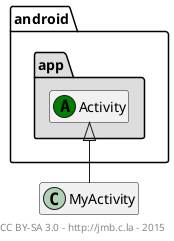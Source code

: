 @startuml
'-----------------
'skinparam backgroundColor LightYellow
skinparam defaultFontName Monaco
center footer CC BY-SA 3.0 - http://jmb.c.la - 2015
hide members
'-----------------
package android.app #DDDDDD {
  class Activity << (A,green)>>
}
Activity <|-- MyActivity
@enduml